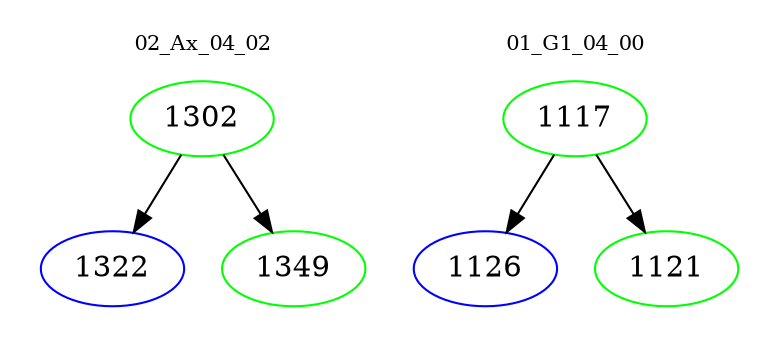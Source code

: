 digraph{
subgraph cluster_0 {
color = white
label = "02_Ax_04_02";
fontsize=10;
T0_1302 [label="1302", color="green"]
T0_1302 -> T0_1322 [color="black"]
T0_1322 [label="1322", color="blue"]
T0_1302 -> T0_1349 [color="black"]
T0_1349 [label="1349", color="green"]
}
subgraph cluster_1 {
color = white
label = "01_G1_04_00";
fontsize=10;
T1_1117 [label="1117", color="green"]
T1_1117 -> T1_1126 [color="black"]
T1_1126 [label="1126", color="blue"]
T1_1117 -> T1_1121 [color="black"]
T1_1121 [label="1121", color="green"]
}
}
